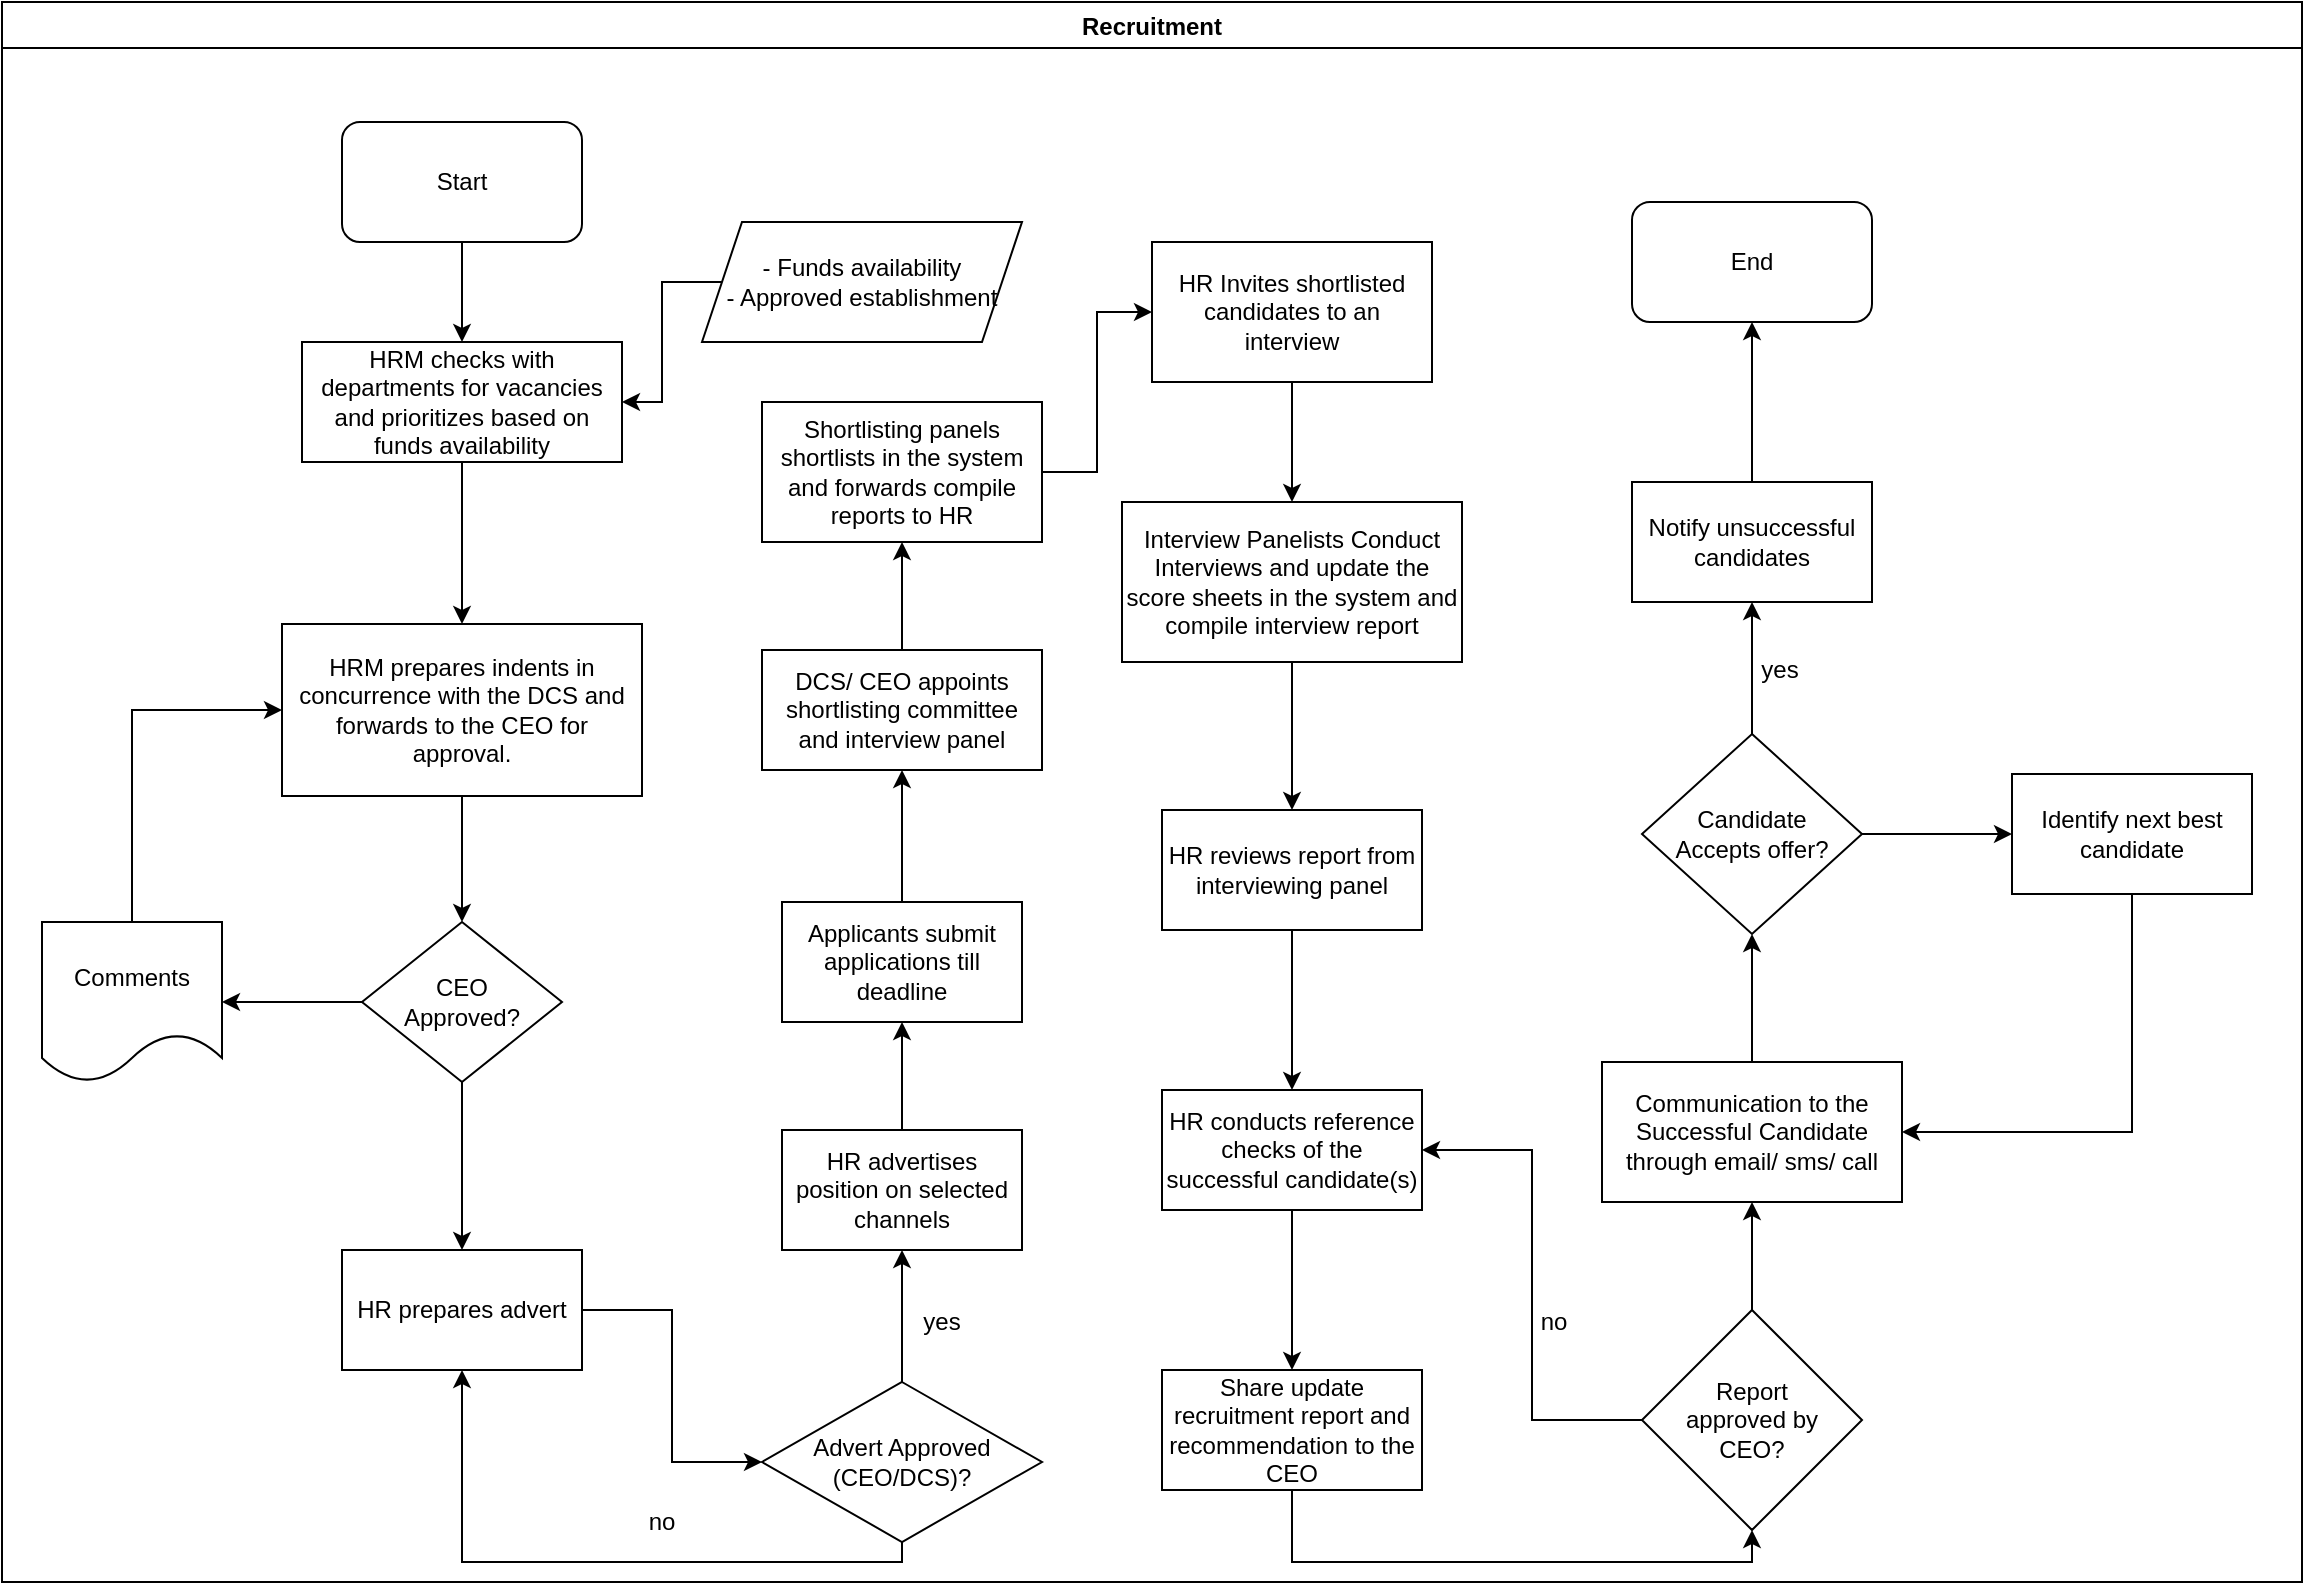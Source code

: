 <mxfile version="14.9.3" type="github">
  <diagram id="JpgFDhPypRxZ6japV6Xt" name="Page-1">
    <mxGraphModel dx="1038" dy="508" grid="1" gridSize="10" guides="1" tooltips="1" connect="1" arrows="1" fold="1" page="1" pageScale="1" pageWidth="1169" pageHeight="827" math="0" shadow="0">
      <root>
        <mxCell id="0" />
        <mxCell id="1" parent="0" />
        <mxCell id="ixj6lN1su4Th0R0Dn0Wk-1" value="Recruitment" style="swimlane;" vertex="1" parent="1">
          <mxGeometry x="10" y="20" width="1150" height="790" as="geometry" />
        </mxCell>
        <mxCell id="ixj6lN1su4Th0R0Dn0Wk-2" value="Start" style="rounded=1;whiteSpace=wrap;html=1;" vertex="1" parent="ixj6lN1su4Th0R0Dn0Wk-1">
          <mxGeometry x="170" y="60" width="120" height="60" as="geometry" />
        </mxCell>
        <mxCell id="ixj6lN1su4Th0R0Dn0Wk-4" value="&lt;span lang=&quot;EN-GB&quot;&gt;HRM checks with departments for vacancies and prioritizes based on funds availability&lt;br&gt;&lt;/span&gt;" style="rounded=0;whiteSpace=wrap;html=1;" vertex="1" parent="ixj6lN1su4Th0R0Dn0Wk-1">
          <mxGeometry x="150" y="170" width="160" height="60" as="geometry" />
        </mxCell>
        <mxCell id="ixj6lN1su4Th0R0Dn0Wk-5" value="" style="edgeStyle=orthogonalEdgeStyle;rounded=0;orthogonalLoop=1;jettySize=auto;html=1;" edge="1" parent="ixj6lN1su4Th0R0Dn0Wk-1" source="ixj6lN1su4Th0R0Dn0Wk-2" target="ixj6lN1su4Th0R0Dn0Wk-4">
          <mxGeometry relative="1" as="geometry">
            <mxPoint x="230" y="200" as="targetPoint" />
          </mxGeometry>
        </mxCell>
        <mxCell id="ixj6lN1su4Th0R0Dn0Wk-6" value="" style="edgeStyle=orthogonalEdgeStyle;rounded=0;orthogonalLoop=1;jettySize=auto;html=1;" edge="1" parent="ixj6lN1su4Th0R0Dn0Wk-1" source="ixj6lN1su4Th0R0Dn0Wk-7" target="ixj6lN1su4Th0R0Dn0Wk-4">
          <mxGeometry relative="1" as="geometry" />
        </mxCell>
        <mxCell id="ixj6lN1su4Th0R0Dn0Wk-7" value="&lt;div&gt;- Funds availability&lt;/div&gt;&lt;div&gt;- Approved establishment&lt;br&gt;&lt;/div&gt;" style="shape=parallelogram;perimeter=parallelogramPerimeter;whiteSpace=wrap;html=1;fixedSize=1;" vertex="1" parent="ixj6lN1su4Th0R0Dn0Wk-1">
          <mxGeometry x="350" y="110" width="160" height="60" as="geometry" />
        </mxCell>
        <mxCell id="ixj6lN1su4Th0R0Dn0Wk-11" value="" style="edgeStyle=orthogonalEdgeStyle;rounded=0;orthogonalLoop=1;jettySize=auto;html=1;exitX=0.5;exitY=1;exitDx=0;exitDy=0;" edge="1" parent="ixj6lN1su4Th0R0Dn0Wk-1" source="ixj6lN1su4Th0R0Dn0Wk-60" target="ixj6lN1su4Th0R0Dn0Wk-18">
          <mxGeometry relative="1" as="geometry">
            <mxPoint x="230" y="500" as="sourcePoint" />
          </mxGeometry>
        </mxCell>
        <mxCell id="ixj6lN1su4Th0R0Dn0Wk-16" value="" style="edgeStyle=orthogonalEdgeStyle;rounded=0;orthogonalLoop=1;jettySize=auto;html=1;" edge="1" parent="ixj6lN1su4Th0R0Dn0Wk-1" source="ixj6lN1su4Th0R0Dn0Wk-18" target="ixj6lN1su4Th0R0Dn0Wk-20">
          <mxGeometry relative="1" as="geometry" />
        </mxCell>
        <mxCell id="ixj6lN1su4Th0R0Dn0Wk-17" value="" style="edgeStyle=orthogonalEdgeStyle;rounded=0;orthogonalLoop=1;jettySize=auto;html=1;" edge="1" parent="ixj6lN1su4Th0R0Dn0Wk-1" source="ixj6lN1su4Th0R0Dn0Wk-18" target="ixj6lN1su4Th0R0Dn0Wk-22">
          <mxGeometry relative="1" as="geometry" />
        </mxCell>
        <mxCell id="ixj6lN1su4Th0R0Dn0Wk-18" value="&lt;div&gt;CEO &lt;br&gt;&lt;/div&gt;&lt;div&gt;Approved?&lt;/div&gt;" style="rhombus;whiteSpace=wrap;html=1;rounded=0;" vertex="1" parent="ixj6lN1su4Th0R0Dn0Wk-1">
          <mxGeometry x="180" y="460" width="100" height="80" as="geometry" />
        </mxCell>
        <mxCell id="ixj6lN1su4Th0R0Dn0Wk-19" value="" style="edgeStyle=orthogonalEdgeStyle;rounded=0;orthogonalLoop=1;jettySize=auto;html=1;entryX=0;entryY=0.5;entryDx=0;entryDy=0;" edge="1" parent="ixj6lN1su4Th0R0Dn0Wk-1" source="ixj6lN1su4Th0R0Dn0Wk-20" target="ixj6lN1su4Th0R0Dn0Wk-24">
          <mxGeometry relative="1" as="geometry" />
        </mxCell>
        <mxCell id="ixj6lN1su4Th0R0Dn0Wk-20" value="HR prepares advert" style="whiteSpace=wrap;html=1;rounded=0;" vertex="1" parent="ixj6lN1su4Th0R0Dn0Wk-1">
          <mxGeometry x="170" y="624" width="120" height="60" as="geometry" />
        </mxCell>
        <mxCell id="ixj6lN1su4Th0R0Dn0Wk-62" value="" style="edgeStyle=orthogonalEdgeStyle;rounded=0;orthogonalLoop=1;jettySize=auto;html=1;entryX=0;entryY=0.5;entryDx=0;entryDy=0;exitX=0.5;exitY=0;exitDx=0;exitDy=0;" edge="1" parent="ixj6lN1su4Th0R0Dn0Wk-1" source="ixj6lN1su4Th0R0Dn0Wk-22" target="ixj6lN1su4Th0R0Dn0Wk-60">
          <mxGeometry relative="1" as="geometry">
            <mxPoint x="65" y="470" as="targetPoint" />
          </mxGeometry>
        </mxCell>
        <mxCell id="ixj6lN1su4Th0R0Dn0Wk-22" value="Comments" style="shape=document;whiteSpace=wrap;html=1;boundedLbl=1;rounded=0;" vertex="1" parent="ixj6lN1su4Th0R0Dn0Wk-1">
          <mxGeometry x="20" y="460" width="90" height="80" as="geometry" />
        </mxCell>
        <mxCell id="ixj6lN1su4Th0R0Dn0Wk-23" value="" style="edgeStyle=orthogonalEdgeStyle;rounded=0;orthogonalLoop=1;jettySize=auto;html=1;" edge="1" parent="ixj6lN1su4Th0R0Dn0Wk-1" source="ixj6lN1su4Th0R0Dn0Wk-24" target="ixj6lN1su4Th0R0Dn0Wk-26">
          <mxGeometry relative="1" as="geometry" />
        </mxCell>
        <mxCell id="ixj6lN1su4Th0R0Dn0Wk-24" value="Advert Approved (CEO/DCS)?" style="rhombus;whiteSpace=wrap;html=1;rounded=0;" vertex="1" parent="ixj6lN1su4Th0R0Dn0Wk-1">
          <mxGeometry x="380" y="690" width="140" height="80" as="geometry" />
        </mxCell>
        <mxCell id="ixj6lN1su4Th0R0Dn0Wk-25" value="" style="edgeStyle=orthogonalEdgeStyle;rounded=0;orthogonalLoop=1;jettySize=auto;html=1;" edge="1" parent="ixj6lN1su4Th0R0Dn0Wk-1" source="ixj6lN1su4Th0R0Dn0Wk-26" target="ixj6lN1su4Th0R0Dn0Wk-28">
          <mxGeometry relative="1" as="geometry" />
        </mxCell>
        <mxCell id="ixj6lN1su4Th0R0Dn0Wk-26" value="HR advertises position on selected channels" style="whiteSpace=wrap;html=1;rounded=0;" vertex="1" parent="ixj6lN1su4Th0R0Dn0Wk-1">
          <mxGeometry x="390" y="564" width="120" height="60" as="geometry" />
        </mxCell>
        <mxCell id="ixj6lN1su4Th0R0Dn0Wk-27" value="" style="edgeStyle=orthogonalEdgeStyle;rounded=0;orthogonalLoop=1;jettySize=auto;html=1;" edge="1" parent="ixj6lN1su4Th0R0Dn0Wk-1" source="ixj6lN1su4Th0R0Dn0Wk-28" target="ixj6lN1su4Th0R0Dn0Wk-32">
          <mxGeometry relative="1" as="geometry" />
        </mxCell>
        <mxCell id="ixj6lN1su4Th0R0Dn0Wk-28" value="Applicants submit applications till deadline" style="whiteSpace=wrap;html=1;rounded=0;" vertex="1" parent="ixj6lN1su4Th0R0Dn0Wk-1">
          <mxGeometry x="390" y="450" width="120" height="60" as="geometry" />
        </mxCell>
        <mxCell id="ixj6lN1su4Th0R0Dn0Wk-29" value="yes" style="text;html=1;strokeColor=none;fillColor=none;align=center;verticalAlign=middle;whiteSpace=wrap;rounded=0;" vertex="1" parent="ixj6lN1su4Th0R0Dn0Wk-1">
          <mxGeometry x="450" y="650" width="40" height="20" as="geometry" />
        </mxCell>
        <mxCell id="ixj6lN1su4Th0R0Dn0Wk-30" value="" style="edgeStyle=orthogonalEdgeStyle;rounded=0;orthogonalLoop=1;jettySize=auto;html=1;entryX=0.5;entryY=1;entryDx=0;entryDy=0;exitX=0.5;exitY=1;exitDx=0;exitDy=0;" edge="1" parent="ixj6lN1su4Th0R0Dn0Wk-1" source="ixj6lN1su4Th0R0Dn0Wk-24" target="ixj6lN1su4Th0R0Dn0Wk-20">
          <mxGeometry relative="1" as="geometry">
            <mxPoint x="450" y="860" as="targetPoint" />
            <Array as="points">
              <mxPoint x="450" y="780" />
              <mxPoint x="230" y="780" />
            </Array>
          </mxGeometry>
        </mxCell>
        <mxCell id="ixj6lN1su4Th0R0Dn0Wk-31" value="" style="edgeStyle=orthogonalEdgeStyle;rounded=0;orthogonalLoop=1;jettySize=auto;html=1;" edge="1" parent="ixj6lN1su4Th0R0Dn0Wk-1" source="ixj6lN1su4Th0R0Dn0Wk-32" target="ixj6lN1su4Th0R0Dn0Wk-34">
          <mxGeometry relative="1" as="geometry" />
        </mxCell>
        <mxCell id="ixj6lN1su4Th0R0Dn0Wk-32" value="&lt;span lang=&quot;EN-GB&quot;&gt;DCS/ CEO appoints shortlisting committee and interview panel&lt;/span&gt;" style="whiteSpace=wrap;html=1;rounded=0;" vertex="1" parent="ixj6lN1su4Th0R0Dn0Wk-1">
          <mxGeometry x="380" y="324" width="140" height="60" as="geometry" />
        </mxCell>
        <mxCell id="ixj6lN1su4Th0R0Dn0Wk-33" value="" style="edgeStyle=orthogonalEdgeStyle;rounded=0;orthogonalLoop=1;jettySize=auto;html=1;entryX=0;entryY=0.5;entryDx=0;entryDy=0;" edge="1" parent="ixj6lN1su4Th0R0Dn0Wk-1" source="ixj6lN1su4Th0R0Dn0Wk-34" target="ixj6lN1su4Th0R0Dn0Wk-36">
          <mxGeometry relative="1" as="geometry" />
        </mxCell>
        <mxCell id="ixj6lN1su4Th0R0Dn0Wk-34" value="Shortlisting panels shortlists in the system and forwards compile reports to HR" style="whiteSpace=wrap;html=1;rounded=0;" vertex="1" parent="ixj6lN1su4Th0R0Dn0Wk-1">
          <mxGeometry x="380" y="200" width="140" height="70" as="geometry" />
        </mxCell>
        <mxCell id="ixj6lN1su4Th0R0Dn0Wk-35" value="" style="edgeStyle=orthogonalEdgeStyle;rounded=0;orthogonalLoop=1;jettySize=auto;html=1;" edge="1" parent="ixj6lN1su4Th0R0Dn0Wk-1" source="ixj6lN1su4Th0R0Dn0Wk-36" target="ixj6lN1su4Th0R0Dn0Wk-38">
          <mxGeometry relative="1" as="geometry" />
        </mxCell>
        <mxCell id="ixj6lN1su4Th0R0Dn0Wk-36" value="HR Invites shortlisted candidates to an interview" style="whiteSpace=wrap;html=1;rounded=0;" vertex="1" parent="ixj6lN1su4Th0R0Dn0Wk-1">
          <mxGeometry x="575" y="120" width="140" height="70" as="geometry" />
        </mxCell>
        <mxCell id="ixj6lN1su4Th0R0Dn0Wk-37" value="" style="edgeStyle=orthogonalEdgeStyle;rounded=0;orthogonalLoop=1;jettySize=auto;html=1;" edge="1" parent="ixj6lN1su4Th0R0Dn0Wk-1" source="ixj6lN1su4Th0R0Dn0Wk-38" target="ixj6lN1su4Th0R0Dn0Wk-40">
          <mxGeometry relative="1" as="geometry" />
        </mxCell>
        <mxCell id="ixj6lN1su4Th0R0Dn0Wk-38" value="&lt;span lang=&quot;EN-GB&quot;&gt;Interview Panelists Conduct Interviews and update the score sheets in the system and compile interview report&lt;br&gt;&lt;/span&gt;" style="whiteSpace=wrap;html=1;rounded=0;" vertex="1" parent="ixj6lN1su4Th0R0Dn0Wk-1">
          <mxGeometry x="560" y="250" width="170" height="80" as="geometry" />
        </mxCell>
        <mxCell id="ixj6lN1su4Th0R0Dn0Wk-39" value="" style="edgeStyle=orthogonalEdgeStyle;rounded=0;orthogonalLoop=1;jettySize=auto;html=1;" edge="1" parent="ixj6lN1su4Th0R0Dn0Wk-1" source="ixj6lN1su4Th0R0Dn0Wk-40" target="ixj6lN1su4Th0R0Dn0Wk-42">
          <mxGeometry relative="1" as="geometry" />
        </mxCell>
        <mxCell id="ixj6lN1su4Th0R0Dn0Wk-40" value="&lt;span lang=&quot;EN-GB&quot;&gt;HR reviews report from interviewing panel&lt;/span&gt;" style="whiteSpace=wrap;html=1;rounded=0;" vertex="1" parent="ixj6lN1su4Th0R0Dn0Wk-1">
          <mxGeometry x="580" y="404" width="130" height="60" as="geometry" />
        </mxCell>
        <mxCell id="ixj6lN1su4Th0R0Dn0Wk-41" value="" style="edgeStyle=orthogonalEdgeStyle;rounded=0;orthogonalLoop=1;jettySize=auto;html=1;" edge="1" parent="ixj6lN1su4Th0R0Dn0Wk-1" source="ixj6lN1su4Th0R0Dn0Wk-42" target="ixj6lN1su4Th0R0Dn0Wk-44">
          <mxGeometry relative="1" as="geometry" />
        </mxCell>
        <mxCell id="ixj6lN1su4Th0R0Dn0Wk-42" value="&lt;span lang=&quot;EN-GB&quot;&gt;HR conducts reference checks of the successful candidate(s)&lt;br&gt;&lt;/span&gt;" style="whiteSpace=wrap;html=1;rounded=0;" vertex="1" parent="ixj6lN1su4Th0R0Dn0Wk-1">
          <mxGeometry x="580" y="544" width="130" height="60" as="geometry" />
        </mxCell>
        <mxCell id="ixj6lN1su4Th0R0Dn0Wk-43" value="" style="edgeStyle=orthogonalEdgeStyle;rounded=0;orthogonalLoop=1;jettySize=auto;html=1;entryX=0.5;entryY=1;entryDx=0;entryDy=0;exitX=0.5;exitY=1;exitDx=0;exitDy=0;" edge="1" parent="ixj6lN1su4Th0R0Dn0Wk-1" source="ixj6lN1su4Th0R0Dn0Wk-44" target="ixj6lN1su4Th0R0Dn0Wk-47">
          <mxGeometry relative="1" as="geometry">
            <Array as="points">
              <mxPoint x="645" y="780" />
              <mxPoint x="875" y="780" />
            </Array>
          </mxGeometry>
        </mxCell>
        <mxCell id="ixj6lN1su4Th0R0Dn0Wk-44" value="Share update recruitment report and recommendation to the CEO" style="whiteSpace=wrap;html=1;rounded=0;" vertex="1" parent="ixj6lN1su4Th0R0Dn0Wk-1">
          <mxGeometry x="580" y="684" width="130" height="60" as="geometry" />
        </mxCell>
        <mxCell id="ixj6lN1su4Th0R0Dn0Wk-45" value="" style="edgeStyle=orthogonalEdgeStyle;rounded=0;orthogonalLoop=1;jettySize=auto;html=1;" edge="1" parent="ixj6lN1su4Th0R0Dn0Wk-1" source="ixj6lN1su4Th0R0Dn0Wk-47" target="ixj6lN1su4Th0R0Dn0Wk-49">
          <mxGeometry relative="1" as="geometry" />
        </mxCell>
        <mxCell id="ixj6lN1su4Th0R0Dn0Wk-46" value="" style="edgeStyle=orthogonalEdgeStyle;rounded=0;orthogonalLoop=1;jettySize=auto;html=1;entryX=1;entryY=0.5;entryDx=0;entryDy=0;exitX=0;exitY=0.5;exitDx=0;exitDy=0;" edge="1" parent="ixj6lN1su4Th0R0Dn0Wk-1" source="ixj6lN1su4Th0R0Dn0Wk-47" target="ixj6lN1su4Th0R0Dn0Wk-42">
          <mxGeometry relative="1" as="geometry">
            <mxPoint x="1005" y="714" as="targetPoint" />
            <Array as="points">
              <mxPoint x="765" y="709" />
              <mxPoint x="765" y="574" />
            </Array>
          </mxGeometry>
        </mxCell>
        <mxCell id="ixj6lN1su4Th0R0Dn0Wk-47" value="&lt;div&gt;Report &lt;br&gt;&lt;/div&gt;&lt;div&gt;approved by &lt;br&gt;&lt;/div&gt;&lt;div&gt;CEO?&lt;/div&gt;" style="rhombus;whiteSpace=wrap;html=1;rounded=0;" vertex="1" parent="ixj6lN1su4Th0R0Dn0Wk-1">
          <mxGeometry x="820" y="654" width="110" height="110" as="geometry" />
        </mxCell>
        <mxCell id="ixj6lN1su4Th0R0Dn0Wk-48" value="" style="edgeStyle=orthogonalEdgeStyle;rounded=0;orthogonalLoop=1;jettySize=auto;html=1;" edge="1" parent="ixj6lN1su4Th0R0Dn0Wk-1" source="ixj6lN1su4Th0R0Dn0Wk-49" target="ixj6lN1su4Th0R0Dn0Wk-52">
          <mxGeometry relative="1" as="geometry" />
        </mxCell>
        <mxCell id="ixj6lN1su4Th0R0Dn0Wk-49" value="&lt;span lang=&quot;EN-GB&quot;&gt;Communication to the Successful Candidate through email/ sms/ call&lt;/span&gt;" style="whiteSpace=wrap;html=1;rounded=0;" vertex="1" parent="ixj6lN1su4Th0R0Dn0Wk-1">
          <mxGeometry x="800" y="530" width="150" height="70" as="geometry" />
        </mxCell>
        <mxCell id="ixj6lN1su4Th0R0Dn0Wk-50" value="" style="edgeStyle=orthogonalEdgeStyle;rounded=0;orthogonalLoop=1;jettySize=auto;html=1;" edge="1" parent="ixj6lN1su4Th0R0Dn0Wk-1" source="ixj6lN1su4Th0R0Dn0Wk-52" target="ixj6lN1su4Th0R0Dn0Wk-55">
          <mxGeometry relative="1" as="geometry" />
        </mxCell>
        <mxCell id="ixj6lN1su4Th0R0Dn0Wk-51" value="" style="edgeStyle=orthogonalEdgeStyle;rounded=0;orthogonalLoop=1;jettySize=auto;html=1;" edge="1" parent="ixj6lN1su4Th0R0Dn0Wk-1" source="ixj6lN1su4Th0R0Dn0Wk-52" target="ixj6lN1su4Th0R0Dn0Wk-59">
          <mxGeometry relative="1" as="geometry" />
        </mxCell>
        <mxCell id="ixj6lN1su4Th0R0Dn0Wk-52" value="&lt;div&gt;Candidate&lt;/div&gt;&lt;div&gt;Accepts offer?&lt;/div&gt;" style="rhombus;whiteSpace=wrap;html=1;rounded=0;" vertex="1" parent="ixj6lN1su4Th0R0Dn0Wk-1">
          <mxGeometry x="820" y="366" width="110" height="100" as="geometry" />
        </mxCell>
        <mxCell id="ixj6lN1su4Th0R0Dn0Wk-53" value="no" style="text;html=1;strokeColor=none;fillColor=none;align=center;verticalAlign=middle;whiteSpace=wrap;rounded=0;" vertex="1" parent="ixj6lN1su4Th0R0Dn0Wk-1">
          <mxGeometry x="756" y="650" width="40" height="20" as="geometry" />
        </mxCell>
        <mxCell id="ixj6lN1su4Th0R0Dn0Wk-54" value="" style="edgeStyle=orthogonalEdgeStyle;rounded=0;orthogonalLoop=1;jettySize=auto;html=1;entryX=0.5;entryY=1;entryDx=0;entryDy=0;" edge="1" parent="ixj6lN1su4Th0R0Dn0Wk-1" source="ixj6lN1su4Th0R0Dn0Wk-55" target="ixj6lN1su4Th0R0Dn0Wk-56">
          <mxGeometry relative="1" as="geometry">
            <mxPoint x="875" y="126" as="targetPoint" />
          </mxGeometry>
        </mxCell>
        <mxCell id="ixj6lN1su4Th0R0Dn0Wk-55" value="Notify unsuccessful candidates" style="whiteSpace=wrap;html=1;rounded=0;" vertex="1" parent="ixj6lN1su4Th0R0Dn0Wk-1">
          <mxGeometry x="815" y="240" width="120" height="60" as="geometry" />
        </mxCell>
        <mxCell id="ixj6lN1su4Th0R0Dn0Wk-56" value="End" style="rounded=1;whiteSpace=wrap;html=1;" vertex="1" parent="ixj6lN1su4Th0R0Dn0Wk-1">
          <mxGeometry x="815" y="100" width="120" height="60" as="geometry" />
        </mxCell>
        <mxCell id="ixj6lN1su4Th0R0Dn0Wk-57" value="yes" style="text;html=1;strokeColor=none;fillColor=none;align=center;verticalAlign=middle;whiteSpace=wrap;rounded=0;" vertex="1" parent="ixj6lN1su4Th0R0Dn0Wk-1">
          <mxGeometry x="869" y="324" width="40" height="20" as="geometry" />
        </mxCell>
        <mxCell id="ixj6lN1su4Th0R0Dn0Wk-58" value="" style="edgeStyle=orthogonalEdgeStyle;rounded=0;orthogonalLoop=1;jettySize=auto;html=1;entryX=1;entryY=0.5;entryDx=0;entryDy=0;exitX=0.5;exitY=1;exitDx=0;exitDy=0;" edge="1" parent="ixj6lN1su4Th0R0Dn0Wk-1" source="ixj6lN1su4Th0R0Dn0Wk-59" target="ixj6lN1su4Th0R0Dn0Wk-49">
          <mxGeometry relative="1" as="geometry">
            <mxPoint x="1065" y="526" as="targetPoint" />
          </mxGeometry>
        </mxCell>
        <mxCell id="ixj6lN1su4Th0R0Dn0Wk-59" value="Identify next best candidate" style="rounded=0;whiteSpace=wrap;html=1;" vertex="1" parent="ixj6lN1su4Th0R0Dn0Wk-1">
          <mxGeometry x="1005" y="386" width="120" height="60" as="geometry" />
        </mxCell>
        <mxCell id="ixj6lN1su4Th0R0Dn0Wk-60" value="&lt;span lang=&quot;EN-GB&quot;&gt;HRM prepares indents in concurrence with the DCS and forwards to the CEO for approval.&lt;/span&gt;" style="rounded=0;whiteSpace=wrap;html=1;" vertex="1" parent="ixj6lN1su4Th0R0Dn0Wk-1">
          <mxGeometry x="140" y="311" width="180" height="86" as="geometry" />
        </mxCell>
        <mxCell id="ixj6lN1su4Th0R0Dn0Wk-3" value="" style="edgeStyle=orthogonalEdgeStyle;rounded=0;orthogonalLoop=1;jettySize=auto;html=1;" edge="1" parent="ixj6lN1su4Th0R0Dn0Wk-1" source="ixj6lN1su4Th0R0Dn0Wk-4" target="ixj6lN1su4Th0R0Dn0Wk-60">
          <mxGeometry relative="1" as="geometry">
            <mxPoint x="230" y="290" as="targetPoint" />
          </mxGeometry>
        </mxCell>
        <mxCell id="ixj6lN1su4Th0R0Dn0Wk-63" value="no" style="text;html=1;strokeColor=none;fillColor=none;align=center;verticalAlign=middle;whiteSpace=wrap;rounded=0;" vertex="1" parent="1">
          <mxGeometry x="320" y="770" width="40" height="20" as="geometry" />
        </mxCell>
      </root>
    </mxGraphModel>
  </diagram>
</mxfile>
